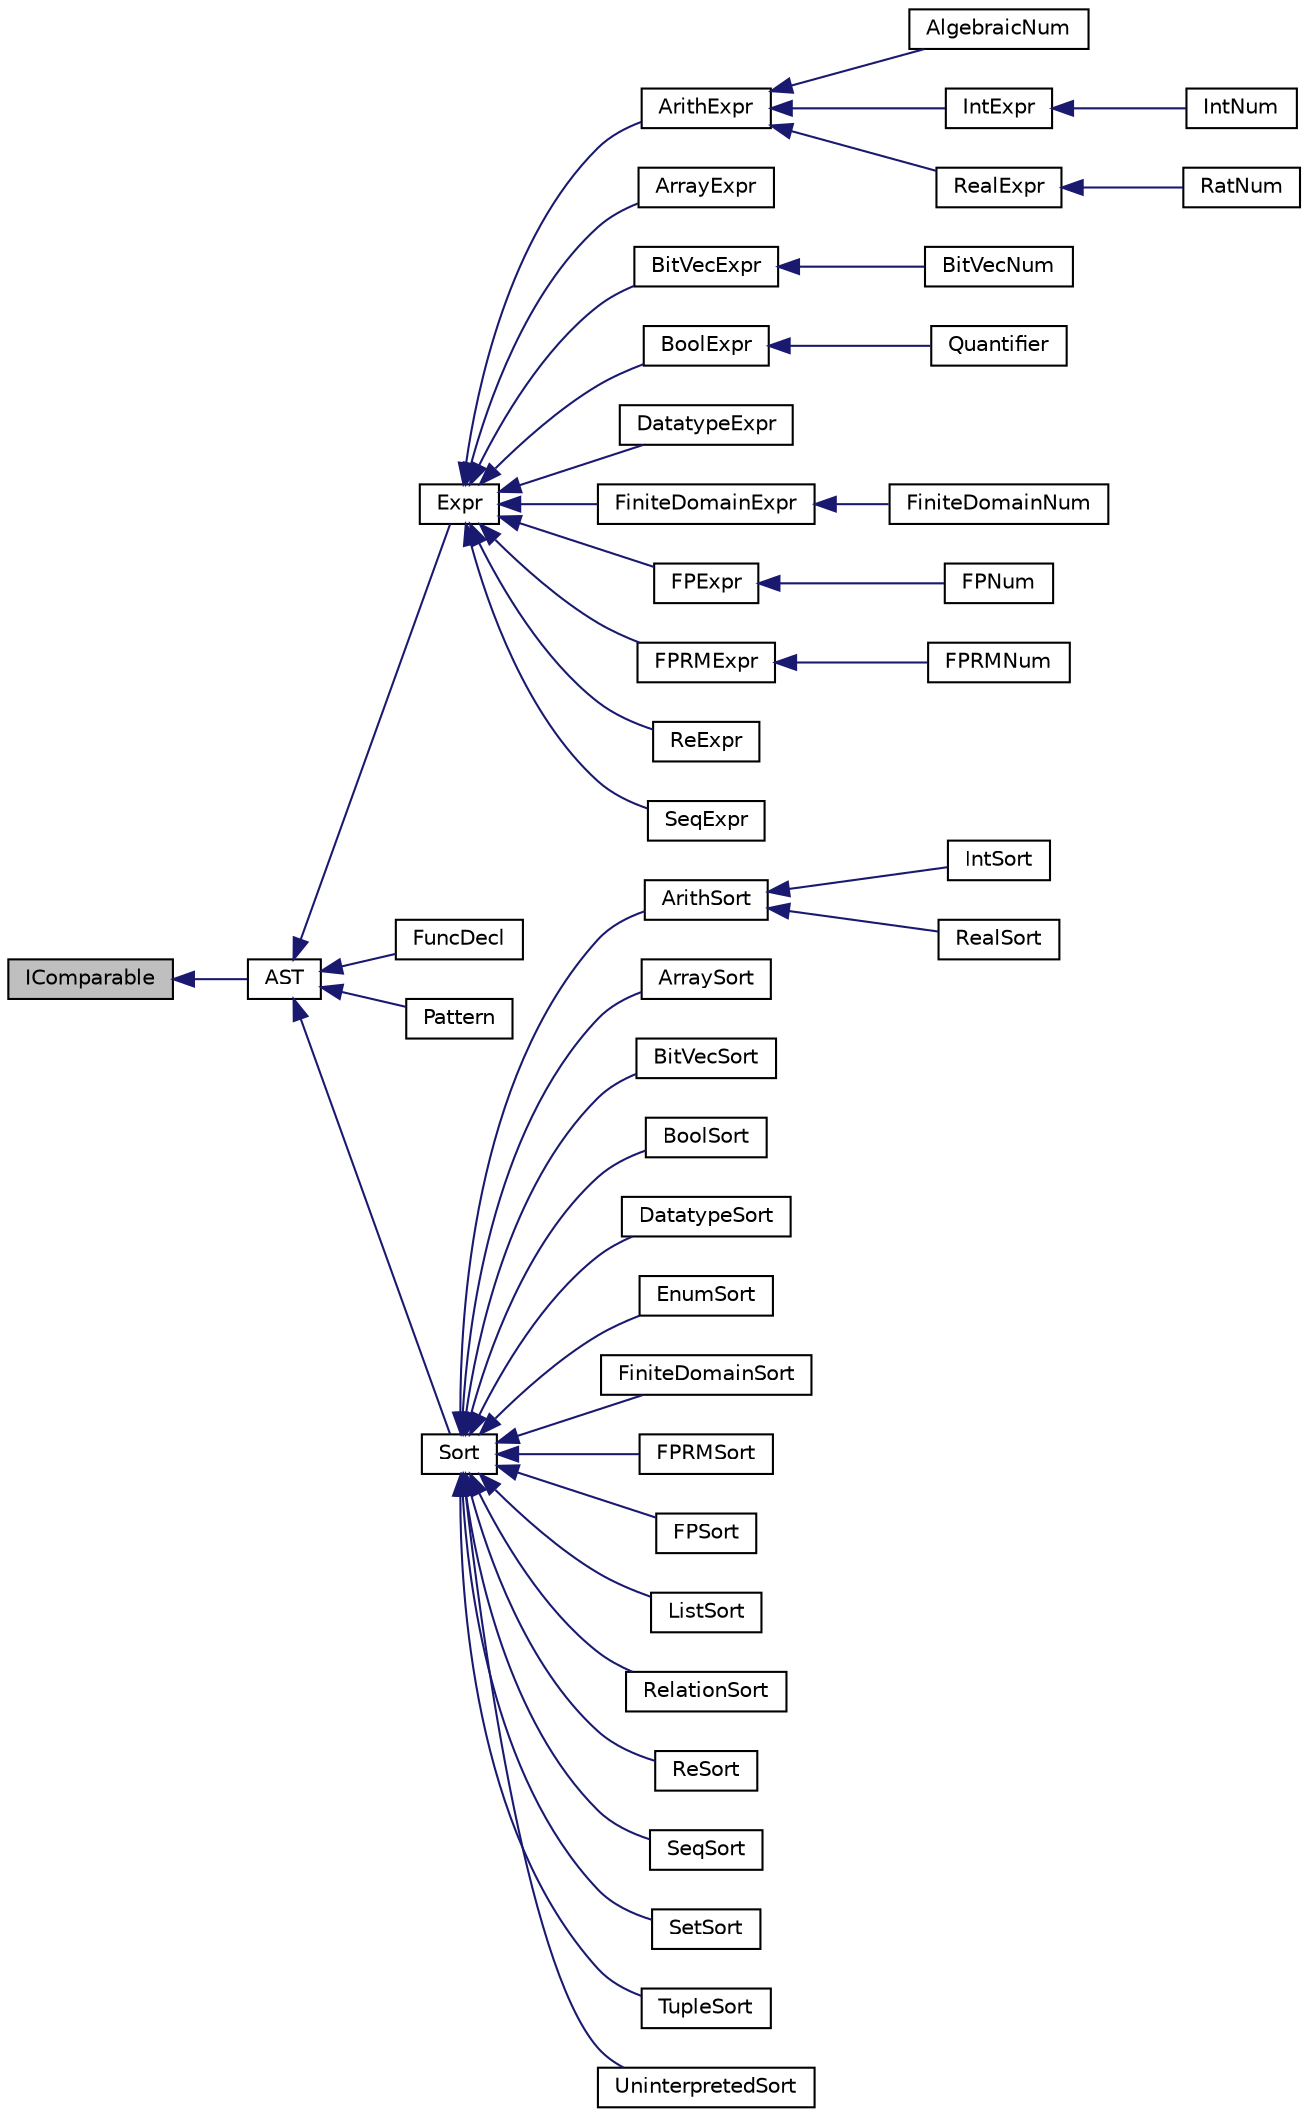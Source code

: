 digraph "IComparable"
{
  edge [fontname="Helvetica",fontsize="10",labelfontname="Helvetica",labelfontsize="10"];
  node [fontname="Helvetica",fontsize="10",shape=record];
  rankdir="LR";
  Node0 [label="IComparable",height=0.2,width=0.4,color="black", fillcolor="grey75", style="filled", fontcolor="black"];
  Node0 -> Node1 [dir="back",color="midnightblue",fontsize="10",style="solid",fontname="Helvetica"];
  Node1 [label="AST",height=0.2,width=0.4,color="black", fillcolor="white", style="filled",URL="$class_microsoft_1_1_z3_1_1_a_s_t.html",tooltip="The abstract syntax tree (AST) class. "];
  Node1 -> Node2 [dir="back",color="midnightblue",fontsize="10",style="solid",fontname="Helvetica"];
  Node2 [label="Expr",height=0.2,width=0.4,color="black", fillcolor="white", style="filled",URL="$class_microsoft_1_1_z3_1_1_expr.html",tooltip="Expressions are terms. "];
  Node2 -> Node3 [dir="back",color="midnightblue",fontsize="10",style="solid",fontname="Helvetica"];
  Node3 [label="ArithExpr",height=0.2,width=0.4,color="black", fillcolor="white", style="filled",URL="$class_microsoft_1_1_z3_1_1_arith_expr.html",tooltip="Arithmetic expressions (int/real) "];
  Node3 -> Node4 [dir="back",color="midnightblue",fontsize="10",style="solid",fontname="Helvetica"];
  Node4 [label="AlgebraicNum",height=0.2,width=0.4,color="black", fillcolor="white", style="filled",URL="$class_microsoft_1_1_z3_1_1_algebraic_num.html",tooltip="Algebraic numbers "];
  Node3 -> Node5 [dir="back",color="midnightblue",fontsize="10",style="solid",fontname="Helvetica"];
  Node5 [label="IntExpr",height=0.2,width=0.4,color="black", fillcolor="white", style="filled",URL="$class_microsoft_1_1_z3_1_1_int_expr.html",tooltip="Int expressions "];
  Node5 -> Node6 [dir="back",color="midnightblue",fontsize="10",style="solid",fontname="Helvetica"];
  Node6 [label="IntNum",height=0.2,width=0.4,color="black", fillcolor="white", style="filled",URL="$class_microsoft_1_1_z3_1_1_int_num.html",tooltip="Integer Numerals "];
  Node3 -> Node7 [dir="back",color="midnightblue",fontsize="10",style="solid",fontname="Helvetica"];
  Node7 [label="RealExpr",height=0.2,width=0.4,color="black", fillcolor="white", style="filled",URL="$class_microsoft_1_1_z3_1_1_real_expr.html",tooltip="Real expressions "];
  Node7 -> Node8 [dir="back",color="midnightblue",fontsize="10",style="solid",fontname="Helvetica"];
  Node8 [label="RatNum",height=0.2,width=0.4,color="black", fillcolor="white", style="filled",URL="$class_microsoft_1_1_z3_1_1_rat_num.html",tooltip="Rational Numerals "];
  Node2 -> Node9 [dir="back",color="midnightblue",fontsize="10",style="solid",fontname="Helvetica"];
  Node9 [label="ArrayExpr",height=0.2,width=0.4,color="black", fillcolor="white", style="filled",URL="$class_microsoft_1_1_z3_1_1_array_expr.html",tooltip="Array expressions "];
  Node2 -> Node10 [dir="back",color="midnightblue",fontsize="10",style="solid",fontname="Helvetica"];
  Node10 [label="BitVecExpr",height=0.2,width=0.4,color="black", fillcolor="white", style="filled",URL="$class_microsoft_1_1_z3_1_1_bit_vec_expr.html",tooltip="Bit-vector expressions "];
  Node10 -> Node11 [dir="back",color="midnightblue",fontsize="10",style="solid",fontname="Helvetica"];
  Node11 [label="BitVecNum",height=0.2,width=0.4,color="black", fillcolor="white", style="filled",URL="$class_microsoft_1_1_z3_1_1_bit_vec_num.html",tooltip="Bit-vector numerals "];
  Node2 -> Node12 [dir="back",color="midnightblue",fontsize="10",style="solid",fontname="Helvetica"];
  Node12 [label="BoolExpr",height=0.2,width=0.4,color="black", fillcolor="white", style="filled",URL="$class_microsoft_1_1_z3_1_1_bool_expr.html",tooltip="Boolean expressions "];
  Node12 -> Node13 [dir="back",color="midnightblue",fontsize="10",style="solid",fontname="Helvetica"];
  Node13 [label="Quantifier",height=0.2,width=0.4,color="black", fillcolor="white", style="filled",URL="$class_microsoft_1_1_z3_1_1_quantifier.html",tooltip="Quantifier expressions. "];
  Node2 -> Node14 [dir="back",color="midnightblue",fontsize="10",style="solid",fontname="Helvetica"];
  Node14 [label="DatatypeExpr",height=0.2,width=0.4,color="black", fillcolor="white", style="filled",URL="$class_microsoft_1_1_z3_1_1_datatype_expr.html",tooltip="Datatype expressions "];
  Node2 -> Node15 [dir="back",color="midnightblue",fontsize="10",style="solid",fontname="Helvetica"];
  Node15 [label="FiniteDomainExpr",height=0.2,width=0.4,color="black", fillcolor="white", style="filled",URL="$class_microsoft_1_1_z3_1_1_finite_domain_expr.html",tooltip="Finite-domain expressions "];
  Node15 -> Node16 [dir="back",color="midnightblue",fontsize="10",style="solid",fontname="Helvetica"];
  Node16 [label="FiniteDomainNum",height=0.2,width=0.4,color="black", fillcolor="white", style="filled",URL="$class_microsoft_1_1_z3_1_1_finite_domain_num.html",tooltip="Finite-domain numerals "];
  Node2 -> Node17 [dir="back",color="midnightblue",fontsize="10",style="solid",fontname="Helvetica"];
  Node17 [label="FPExpr",height=0.2,width=0.4,color="black", fillcolor="white", style="filled",URL="$class_microsoft_1_1_z3_1_1_f_p_expr.html",tooltip="FloatingPoint Expressions "];
  Node17 -> Node18 [dir="back",color="midnightblue",fontsize="10",style="solid",fontname="Helvetica"];
  Node18 [label="FPNum",height=0.2,width=0.4,color="black", fillcolor="white", style="filled",URL="$class_microsoft_1_1_z3_1_1_f_p_num.html",tooltip="FloatiungPoint Numerals "];
  Node2 -> Node19 [dir="back",color="midnightblue",fontsize="10",style="solid",fontname="Helvetica"];
  Node19 [label="FPRMExpr",height=0.2,width=0.4,color="black", fillcolor="white", style="filled",URL="$class_microsoft_1_1_z3_1_1_f_p_r_m_expr.html",tooltip="FloatingPoint RoundingMode Expressions "];
  Node19 -> Node20 [dir="back",color="midnightblue",fontsize="10",style="solid",fontname="Helvetica"];
  Node20 [label="FPRMNum",height=0.2,width=0.4,color="black", fillcolor="white", style="filled",URL="$class_microsoft_1_1_z3_1_1_f_p_r_m_num.html",tooltip="Floating-point rounding mode numerals "];
  Node2 -> Node21 [dir="back",color="midnightblue",fontsize="10",style="solid",fontname="Helvetica"];
  Node21 [label="ReExpr",height=0.2,width=0.4,color="black", fillcolor="white", style="filled",URL="$class_microsoft_1_1_z3_1_1_re_expr.html",tooltip="Regular expression expressions "];
  Node2 -> Node22 [dir="back",color="midnightblue",fontsize="10",style="solid",fontname="Helvetica"];
  Node22 [label="SeqExpr",height=0.2,width=0.4,color="black", fillcolor="white", style="filled",URL="$class_microsoft_1_1_z3_1_1_seq_expr.html",tooltip="Sequence expressions "];
  Node1 -> Node23 [dir="back",color="midnightblue",fontsize="10",style="solid",fontname="Helvetica"];
  Node23 [label="FuncDecl",height=0.2,width=0.4,color="black", fillcolor="white", style="filled",URL="$class_microsoft_1_1_z3_1_1_func_decl.html",tooltip="Function declarations. "];
  Node1 -> Node24 [dir="back",color="midnightblue",fontsize="10",style="solid",fontname="Helvetica"];
  Node24 [label="Pattern",height=0.2,width=0.4,color="black", fillcolor="white", style="filled",URL="$class_microsoft_1_1_z3_1_1_pattern.html",tooltip="Patterns comprise a list of terms. The list should be non-empty. If the list comprises of more than o..."];
  Node1 -> Node25 [dir="back",color="midnightblue",fontsize="10",style="solid",fontname="Helvetica"];
  Node25 [label="Sort",height=0.2,width=0.4,color="black", fillcolor="white", style="filled",URL="$class_microsoft_1_1_z3_1_1_sort.html",tooltip="The Sort class implements type information for ASTs. "];
  Node25 -> Node26 [dir="back",color="midnightblue",fontsize="10",style="solid",fontname="Helvetica"];
  Node26 [label="ArithSort",height=0.2,width=0.4,color="black", fillcolor="white", style="filled",URL="$class_microsoft_1_1_z3_1_1_arith_sort.html",tooltip="An arithmetic sort, i.e., Int or Real. "];
  Node26 -> Node27 [dir="back",color="midnightblue",fontsize="10",style="solid",fontname="Helvetica"];
  Node27 [label="IntSort",height=0.2,width=0.4,color="black", fillcolor="white", style="filled",URL="$class_microsoft_1_1_z3_1_1_int_sort.html",tooltip="An Integer sort "];
  Node26 -> Node28 [dir="back",color="midnightblue",fontsize="10",style="solid",fontname="Helvetica"];
  Node28 [label="RealSort",height=0.2,width=0.4,color="black", fillcolor="white", style="filled",URL="$class_microsoft_1_1_z3_1_1_real_sort.html",tooltip="A real sort "];
  Node25 -> Node29 [dir="back",color="midnightblue",fontsize="10",style="solid",fontname="Helvetica"];
  Node29 [label="ArraySort",height=0.2,width=0.4,color="black", fillcolor="white", style="filled",URL="$class_microsoft_1_1_z3_1_1_array_sort.html",tooltip="Array sorts. "];
  Node25 -> Node30 [dir="back",color="midnightblue",fontsize="10",style="solid",fontname="Helvetica"];
  Node30 [label="BitVecSort",height=0.2,width=0.4,color="black", fillcolor="white", style="filled",URL="$class_microsoft_1_1_z3_1_1_bit_vec_sort.html",tooltip="Bit-vector sorts. "];
  Node25 -> Node31 [dir="back",color="midnightblue",fontsize="10",style="solid",fontname="Helvetica"];
  Node31 [label="BoolSort",height=0.2,width=0.4,color="black", fillcolor="white", style="filled",URL="$class_microsoft_1_1_z3_1_1_bool_sort.html",tooltip="A Boolean sort. "];
  Node25 -> Node32 [dir="back",color="midnightblue",fontsize="10",style="solid",fontname="Helvetica"];
  Node32 [label="DatatypeSort",height=0.2,width=0.4,color="black", fillcolor="white", style="filled",URL="$class_microsoft_1_1_z3_1_1_datatype_sort.html",tooltip="Datatype sorts. "];
  Node25 -> Node33 [dir="back",color="midnightblue",fontsize="10",style="solid",fontname="Helvetica"];
  Node33 [label="EnumSort",height=0.2,width=0.4,color="black", fillcolor="white", style="filled",URL="$class_microsoft_1_1_z3_1_1_enum_sort.html",tooltip="Enumeration sorts. "];
  Node25 -> Node34 [dir="back",color="midnightblue",fontsize="10",style="solid",fontname="Helvetica"];
  Node34 [label="FiniteDomainSort",height=0.2,width=0.4,color="black", fillcolor="white", style="filled",URL="$class_microsoft_1_1_z3_1_1_finite_domain_sort.html",tooltip="Finite domain sorts. "];
  Node25 -> Node35 [dir="back",color="midnightblue",fontsize="10",style="solid",fontname="Helvetica"];
  Node35 [label="FPRMSort",height=0.2,width=0.4,color="black", fillcolor="white", style="filled",URL="$class_microsoft_1_1_z3_1_1_f_p_r_m_sort.html",tooltip="The FloatingPoint RoundingMode sort "];
  Node25 -> Node36 [dir="back",color="midnightblue",fontsize="10",style="solid",fontname="Helvetica"];
  Node36 [label="FPSort",height=0.2,width=0.4,color="black", fillcolor="white", style="filled",URL="$class_microsoft_1_1_z3_1_1_f_p_sort.html",tooltip="FloatingPoint sort "];
  Node25 -> Node37 [dir="back",color="midnightblue",fontsize="10",style="solid",fontname="Helvetica"];
  Node37 [label="ListSort",height=0.2,width=0.4,color="black", fillcolor="white", style="filled",URL="$class_microsoft_1_1_z3_1_1_list_sort.html",tooltip="List sorts. "];
  Node25 -> Node38 [dir="back",color="midnightblue",fontsize="10",style="solid",fontname="Helvetica"];
  Node38 [label="RelationSort",height=0.2,width=0.4,color="black", fillcolor="white", style="filled",URL="$class_microsoft_1_1_z3_1_1_relation_sort.html",tooltip="Relation sorts. "];
  Node25 -> Node39 [dir="back",color="midnightblue",fontsize="10",style="solid",fontname="Helvetica"];
  Node39 [label="ReSort",height=0.2,width=0.4,color="black", fillcolor="white", style="filled",URL="$class_microsoft_1_1_z3_1_1_re_sort.html",tooltip="A regular expression sort "];
  Node25 -> Node40 [dir="back",color="midnightblue",fontsize="10",style="solid",fontname="Helvetica"];
  Node40 [label="SeqSort",height=0.2,width=0.4,color="black", fillcolor="white", style="filled",URL="$class_microsoft_1_1_z3_1_1_seq_sort.html",tooltip="A Sequence sort "];
  Node25 -> Node41 [dir="back",color="midnightblue",fontsize="10",style="solid",fontname="Helvetica"];
  Node41 [label="SetSort",height=0.2,width=0.4,color="black", fillcolor="white", style="filled",URL="$class_microsoft_1_1_z3_1_1_set_sort.html",tooltip="Set sorts. "];
  Node25 -> Node42 [dir="back",color="midnightblue",fontsize="10",style="solid",fontname="Helvetica"];
  Node42 [label="TupleSort",height=0.2,width=0.4,color="black", fillcolor="white", style="filled",URL="$class_microsoft_1_1_z3_1_1_tuple_sort.html",tooltip="Tuple sorts. "];
  Node25 -> Node43 [dir="back",color="midnightblue",fontsize="10",style="solid",fontname="Helvetica"];
  Node43 [label="UninterpretedSort",height=0.2,width=0.4,color="black", fillcolor="white", style="filled",URL="$class_microsoft_1_1_z3_1_1_uninterpreted_sort.html",tooltip="Uninterpreted Sorts "];
}
